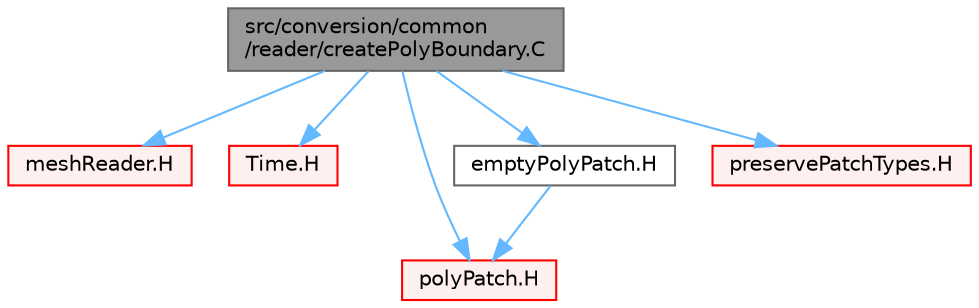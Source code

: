digraph "src/conversion/common/reader/createPolyBoundary.C"
{
 // LATEX_PDF_SIZE
  bgcolor="transparent";
  edge [fontname=Helvetica,fontsize=10,labelfontname=Helvetica,labelfontsize=10];
  node [fontname=Helvetica,fontsize=10,shape=box,height=0.2,width=0.4];
  Node1 [id="Node000001",label="src/conversion/common\l/reader/createPolyBoundary.C",height=0.2,width=0.4,color="gray40", fillcolor="grey60", style="filled", fontcolor="black",tooltip="boundary faces"];
  Node1 -> Node2 [id="edge1_Node000001_Node000002",color="steelblue1",style="solid",tooltip=" "];
  Node2 [id="Node000002",label="meshReader.H",height=0.2,width=0.4,color="red", fillcolor="#FFF0F0", style="filled",URL="$meshReader_8H.html",tooltip=" "];
  Node1 -> Node292 [id="edge2_Node000001_Node000292",color="steelblue1",style="solid",tooltip=" "];
  Node292 [id="Node000292",label="Time.H",height=0.2,width=0.4,color="red", fillcolor="#FFF0F0", style="filled",URL="$Time_8H.html",tooltip=" "];
  Node1 -> Node257 [id="edge3_Node000001_Node000257",color="steelblue1",style="solid",tooltip=" "];
  Node257 [id="Node000257",label="polyPatch.H",height=0.2,width=0.4,color="red", fillcolor="#FFF0F0", style="filled",URL="$polyPatch_8H.html",tooltip=" "];
  Node1 -> Node338 [id="edge4_Node000001_Node000338",color="steelblue1",style="solid",tooltip=" "];
  Node338 [id="Node000338",label="emptyPolyPatch.H",height=0.2,width=0.4,color="grey40", fillcolor="white", style="filled",URL="$emptyPolyPatch_8H.html",tooltip=" "];
  Node338 -> Node257 [id="edge5_Node000338_Node000257",color="steelblue1",style="solid",tooltip=" "];
  Node1 -> Node339 [id="edge6_Node000001_Node000339",color="steelblue1",style="solid",tooltip=" "];
  Node339 [id="Node000339",label="preservePatchTypes.H",height=0.2,width=0.4,color="red", fillcolor="#FFF0F0", style="filled",URL="$preservePatchTypes_8H.html",tooltip="preservePatchTypes"];
}
